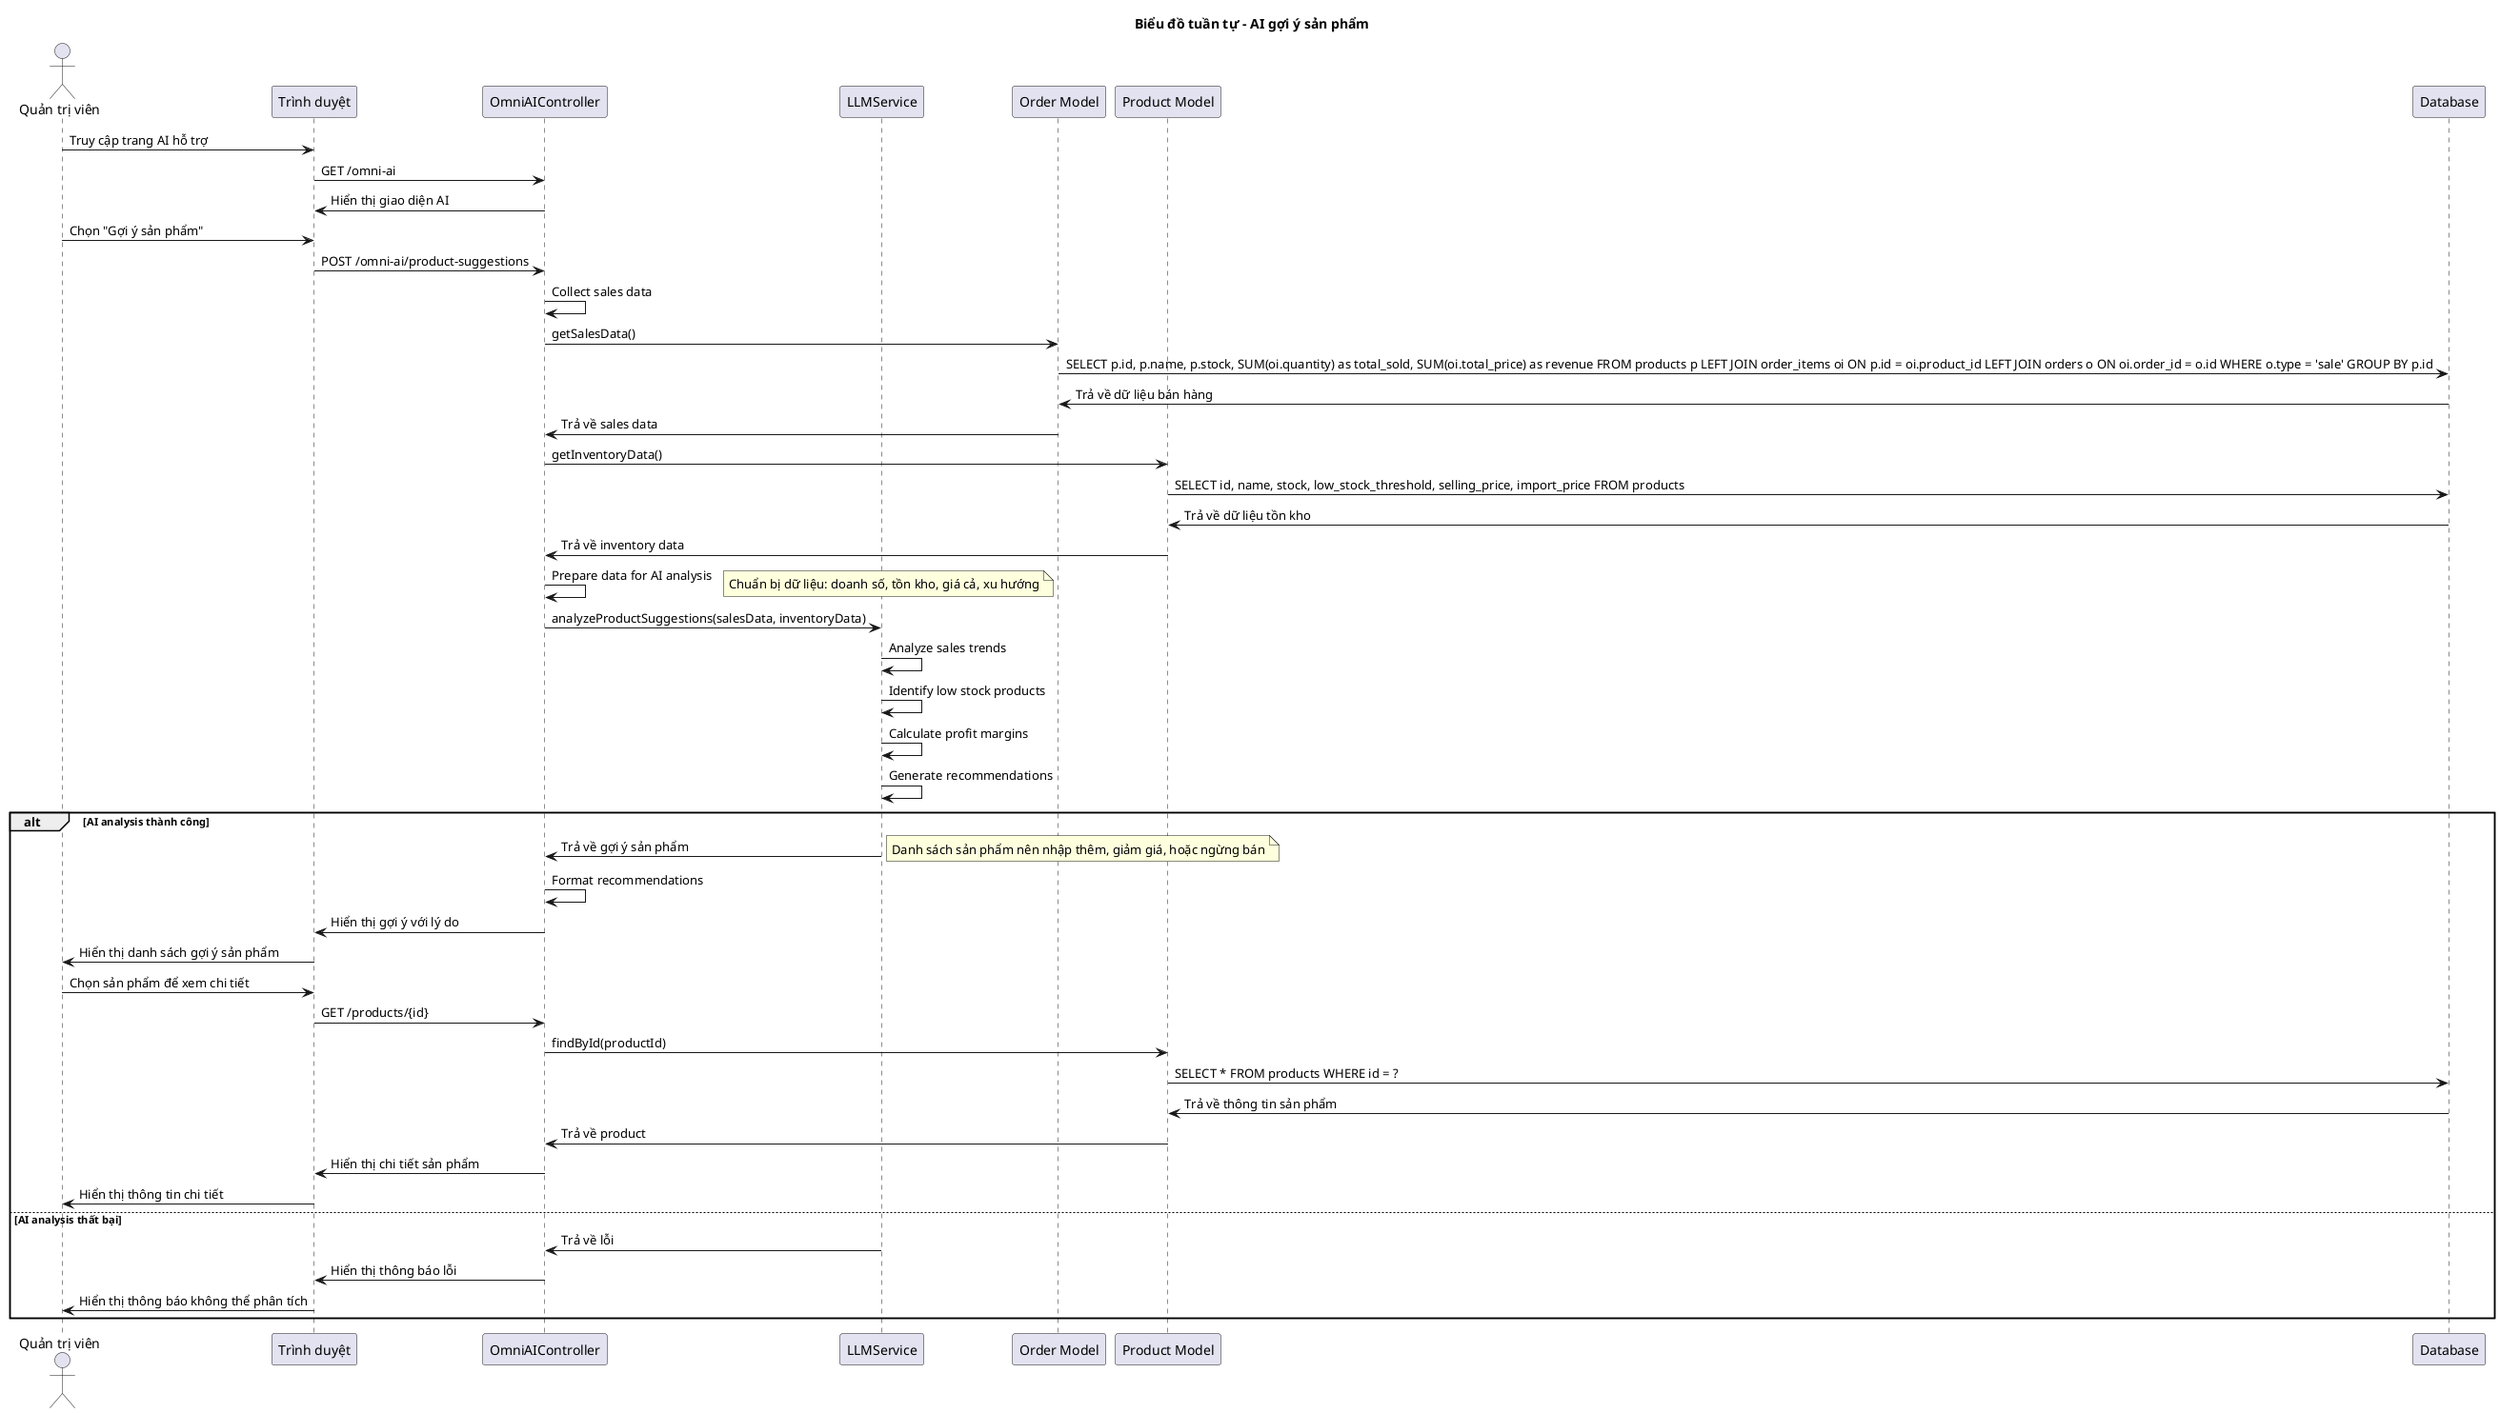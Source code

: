 @startuml AI gợi ý sản phẩm
title Biểu đồ tuần tự - AI gợi ý sản phẩm

actor "Quản trị viên" as Admin
participant "Trình duyệt" as Browser
participant "OmniAIController" as Controller
participant "LLMService" as LLMService
participant "Order Model" as OrderModel
participant "Product Model" as ProductModel
participant "Database" as DB

Admin -> Browser: Truy cập trang AI hỗ trợ
Browser -> Controller: GET /omni-ai
Controller -> Browser: Hiển thị giao diện AI

Admin -> Browser: Chọn "Gợi ý sản phẩm"
Browser -> Controller: POST /omni-ai/product-suggestions

Controller -> Controller: Collect sales data
Controller -> OrderModel: getSalesData()
OrderModel -> DB: SELECT p.id, p.name, p.stock, SUM(oi.quantity) as total_sold, SUM(oi.total_price) as revenue FROM products p LEFT JOIN order_items oi ON p.id = oi.product_id LEFT JOIN orders o ON oi.order_id = o.id WHERE o.type = 'sale' GROUP BY p.id
DB -> OrderModel: Trả về dữ liệu bán hàng
OrderModel -> Controller: Trả về sales data

Controller -> ProductModel: getInventoryData()
ProductModel -> DB: SELECT id, name, stock, low_stock_threshold, selling_price, import_price FROM products
DB -> ProductModel: Trả về dữ liệu tồn kho
ProductModel -> Controller: Trả về inventory data

Controller -> Controller: Prepare data for AI analysis
note right: Chuẩn bị dữ liệu: doanh số, tồn kho, giá cả, xu hướng

Controller -> LLMService: analyzeProductSuggestions(salesData, inventoryData)
LLMService -> LLMService: Analyze sales trends
LLMService -> LLMService: Identify low stock products
LLMService -> LLMService: Calculate profit margins
LLMService -> LLMService: Generate recommendations

alt AI analysis thành công
    LLMService -> Controller: Trả về gợi ý sản phẩm
    note right: Danh sách sản phẩm nên nhập thêm, giảm giá, hoặc ngừng bán
    
    Controller -> Controller: Format recommendations
    Controller -> Browser: Hiển thị gợi ý với lý do
    Browser -> Admin: Hiển thị danh sách gợi ý sản phẩm
    
    Admin -> Browser: Chọn sản phẩm để xem chi tiết
    Browser -> Controller: GET /products/{id}
    Controller -> ProductModel: findById(productId)
    ProductModel -> DB: SELECT * FROM products WHERE id = ?
    DB -> ProductModel: Trả về thông tin sản phẩm
    ProductModel -> Controller: Trả về product
    Controller -> Browser: Hiển thị chi tiết sản phẩm
    Browser -> Admin: Hiển thị thông tin chi tiết
    
else AI analysis thất bại
    LLMService -> Controller: Trả về lỗi
    Controller -> Browser: Hiển thị thông báo lỗi
    Browser -> Admin: Hiển thị thông báo không thể phân tích
end

@enduml
